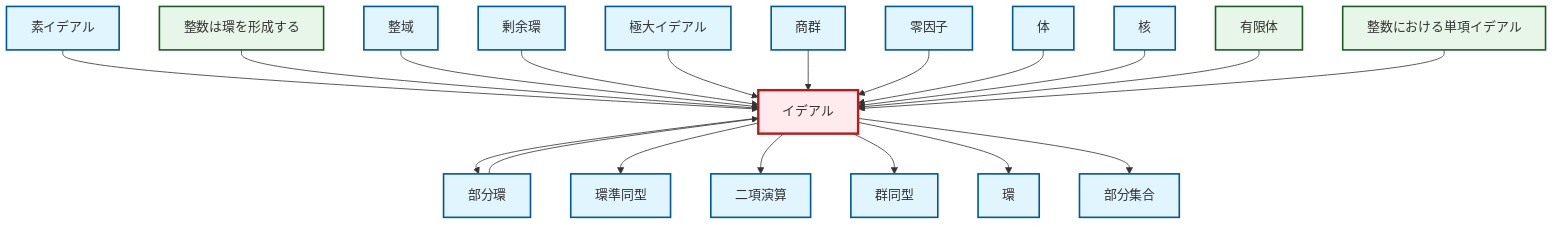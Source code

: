 graph TD
    classDef definition fill:#e1f5fe,stroke:#01579b,stroke-width:2px
    classDef theorem fill:#f3e5f5,stroke:#4a148c,stroke-width:2px
    classDef axiom fill:#fff3e0,stroke:#e65100,stroke-width:2px
    classDef example fill:#e8f5e9,stroke:#1b5e20,stroke-width:2px
    classDef current fill:#ffebee,stroke:#b71c1c,stroke-width:3px
    def-ideal["イデアル"]:::definition
    def-maximal-ideal["極大イデアル"]:::definition
    def-isomorphism["群同型"]:::definition
    def-kernel["核"]:::definition
    def-ring["環"]:::definition
    def-quotient-group["商群"]:::definition
    def-subset["部分集合"]:::definition
    ex-principal-ideal["整数における単項イデアル"]:::example
    def-prime-ideal["素イデアル"]:::definition
    def-subring["部分環"]:::definition
    ex-integers-ring["整数は環を形成する"]:::example
    def-integral-domain["整域"]:::definition
    def-binary-operation["二項演算"]:::definition
    def-zero-divisor["零因子"]:::definition
    def-quotient-ring["剰余環"]:::definition
    ex-finite-field["有限体"]:::example
    def-ring-homomorphism["環準同型"]:::definition
    def-field["体"]:::definition
    def-ideal --> def-subring
    def-prime-ideal --> def-ideal
    def-subring --> def-ideal
    ex-integers-ring --> def-ideal
    def-ideal --> def-ring-homomorphism
    def-integral-domain --> def-ideal
    def-quotient-ring --> def-ideal
    def-ideal --> def-binary-operation
    def-maximal-ideal --> def-ideal
    def-quotient-group --> def-ideal
    def-zero-divisor --> def-ideal
    def-ideal --> def-isomorphism
    def-field --> def-ideal
    def-kernel --> def-ideal
    def-ideal --> def-ring
    ex-finite-field --> def-ideal
    ex-principal-ideal --> def-ideal
    def-ideal --> def-subset
    class def-ideal current